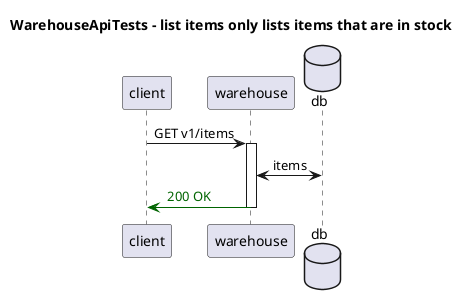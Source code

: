 @startuml
title WarehouseApiTests - list items only lists items that are in stock
participant "client"
participant "warehouse"
database "db"
"client" -> "warehouse": GET v1/items
activate "warehouse"
"warehouse" <-> "db": items
"warehouse" -[#DarkGreen]> "client": <color:DarkGreen> 200 OK
deactivate "warehouse"
@enduml
